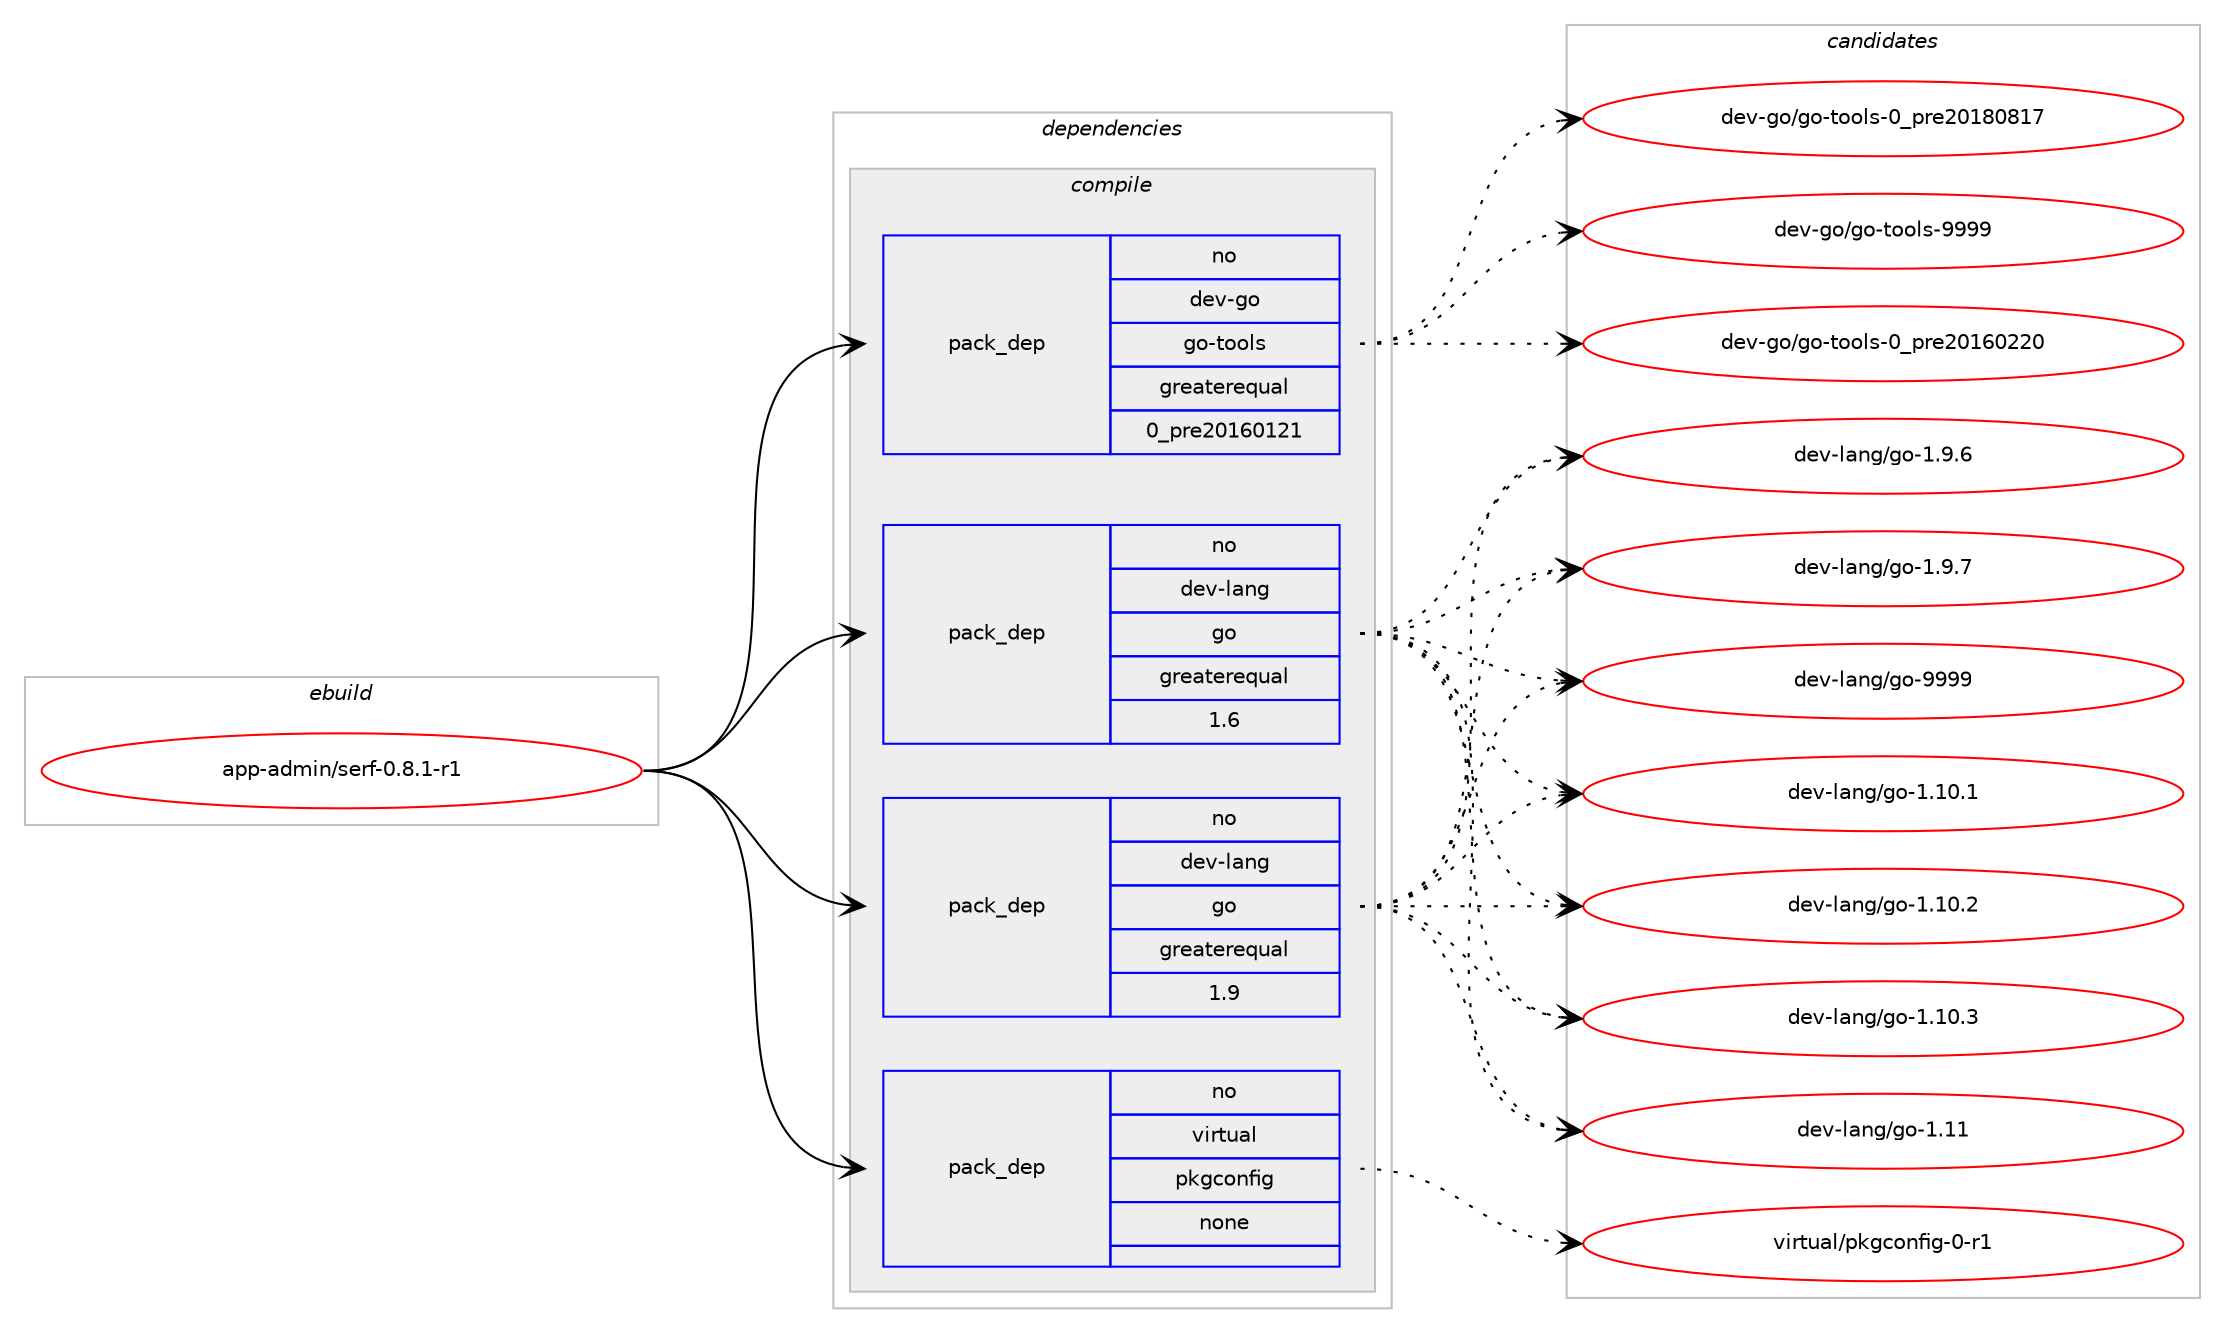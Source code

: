 digraph prolog {

# *************
# Graph options
# *************

newrank=true;
concentrate=true;
compound=true;
graph [rankdir=LR,fontname=Helvetica,fontsize=10,ranksep=1.5];#, ranksep=2.5, nodesep=0.2];
edge  [arrowhead=vee];
node  [fontname=Helvetica,fontsize=10];

# **********
# The ebuild
# **********

subgraph cluster_leftcol {
color=gray;
rank=same;
label=<<i>ebuild</i>>;
id [label="app-admin/serf-0.8.1-r1", color=red, width=4, href="../app-admin/serf-0.8.1-r1.svg"];
}

# ****************
# The dependencies
# ****************

subgraph cluster_midcol {
color=gray;
label=<<i>dependencies</i>>;
subgraph cluster_compile {
fillcolor="#eeeeee";
style=filled;
label=<<i>compile</i>>;
subgraph pack2438 {
dependency3340 [label=<<TABLE BORDER="0" CELLBORDER="1" CELLSPACING="0" CELLPADDING="4" WIDTH="220"><TR><TD ROWSPAN="6" CELLPADDING="30">pack_dep</TD></TR><TR><TD WIDTH="110">no</TD></TR><TR><TD>dev-go</TD></TR><TR><TD>go-tools</TD></TR><TR><TD>greaterequal</TD></TR><TR><TD>0_pre20160121</TD></TR></TABLE>>, shape=none, color=blue];
}
id:e -> dependency3340:w [weight=20,style="solid",arrowhead="vee"];
subgraph pack2439 {
dependency3341 [label=<<TABLE BORDER="0" CELLBORDER="1" CELLSPACING="0" CELLPADDING="4" WIDTH="220"><TR><TD ROWSPAN="6" CELLPADDING="30">pack_dep</TD></TR><TR><TD WIDTH="110">no</TD></TR><TR><TD>dev-lang</TD></TR><TR><TD>go</TD></TR><TR><TD>greaterequal</TD></TR><TR><TD>1.6</TD></TR></TABLE>>, shape=none, color=blue];
}
id:e -> dependency3341:w [weight=20,style="solid",arrowhead="vee"];
subgraph pack2440 {
dependency3342 [label=<<TABLE BORDER="0" CELLBORDER="1" CELLSPACING="0" CELLPADDING="4" WIDTH="220"><TR><TD ROWSPAN="6" CELLPADDING="30">pack_dep</TD></TR><TR><TD WIDTH="110">no</TD></TR><TR><TD>dev-lang</TD></TR><TR><TD>go</TD></TR><TR><TD>greaterequal</TD></TR><TR><TD>1.9</TD></TR></TABLE>>, shape=none, color=blue];
}
id:e -> dependency3342:w [weight=20,style="solid",arrowhead="vee"];
subgraph pack2441 {
dependency3343 [label=<<TABLE BORDER="0" CELLBORDER="1" CELLSPACING="0" CELLPADDING="4" WIDTH="220"><TR><TD ROWSPAN="6" CELLPADDING="30">pack_dep</TD></TR><TR><TD WIDTH="110">no</TD></TR><TR><TD>virtual</TD></TR><TR><TD>pkgconfig</TD></TR><TR><TD>none</TD></TR><TR><TD></TD></TR></TABLE>>, shape=none, color=blue];
}
id:e -> dependency3343:w [weight=20,style="solid",arrowhead="vee"];
}
subgraph cluster_compileandrun {
fillcolor="#eeeeee";
style=filled;
label=<<i>compile and run</i>>;
}
subgraph cluster_run {
fillcolor="#eeeeee";
style=filled;
label=<<i>run</i>>;
}
}

# **************
# The candidates
# **************

subgraph cluster_choices {
rank=same;
color=gray;
label=<<i>candidates</i>>;

subgraph choice2438 {
color=black;
nodesep=1;
choice1001011184510311147103111451161111111081154548951121141015048495448505048 [label="dev-go/go-tools-0_pre20160220", color=red, width=4,href="../dev-go/go-tools-0_pre20160220.svg"];
choice1001011184510311147103111451161111111081154548951121141015048495648564955 [label="dev-go/go-tools-0_pre20180817", color=red, width=4,href="../dev-go/go-tools-0_pre20180817.svg"];
choice1001011184510311147103111451161111111081154557575757 [label="dev-go/go-tools-9999", color=red, width=4,href="../dev-go/go-tools-9999.svg"];
dependency3340:e -> choice1001011184510311147103111451161111111081154548951121141015048495448505048:w [style=dotted,weight="100"];
dependency3340:e -> choice1001011184510311147103111451161111111081154548951121141015048495648564955:w [style=dotted,weight="100"];
dependency3340:e -> choice1001011184510311147103111451161111111081154557575757:w [style=dotted,weight="100"];
}
subgraph choice2439 {
color=black;
nodesep=1;
choice10010111845108971101034710311145494649484649 [label="dev-lang/go-1.10.1", color=red, width=4,href="../dev-lang/go-1.10.1.svg"];
choice10010111845108971101034710311145494649484650 [label="dev-lang/go-1.10.2", color=red, width=4,href="../dev-lang/go-1.10.2.svg"];
choice10010111845108971101034710311145494649484651 [label="dev-lang/go-1.10.3", color=red, width=4,href="../dev-lang/go-1.10.3.svg"];
choice1001011184510897110103471031114549464949 [label="dev-lang/go-1.11", color=red, width=4,href="../dev-lang/go-1.11.svg"];
choice100101118451089711010347103111454946574654 [label="dev-lang/go-1.9.6", color=red, width=4,href="../dev-lang/go-1.9.6.svg"];
choice100101118451089711010347103111454946574655 [label="dev-lang/go-1.9.7", color=red, width=4,href="../dev-lang/go-1.9.7.svg"];
choice1001011184510897110103471031114557575757 [label="dev-lang/go-9999", color=red, width=4,href="../dev-lang/go-9999.svg"];
dependency3341:e -> choice10010111845108971101034710311145494649484649:w [style=dotted,weight="100"];
dependency3341:e -> choice10010111845108971101034710311145494649484650:w [style=dotted,weight="100"];
dependency3341:e -> choice10010111845108971101034710311145494649484651:w [style=dotted,weight="100"];
dependency3341:e -> choice1001011184510897110103471031114549464949:w [style=dotted,weight="100"];
dependency3341:e -> choice100101118451089711010347103111454946574654:w [style=dotted,weight="100"];
dependency3341:e -> choice100101118451089711010347103111454946574655:w [style=dotted,weight="100"];
dependency3341:e -> choice1001011184510897110103471031114557575757:w [style=dotted,weight="100"];
}
subgraph choice2440 {
color=black;
nodesep=1;
choice10010111845108971101034710311145494649484649 [label="dev-lang/go-1.10.1", color=red, width=4,href="../dev-lang/go-1.10.1.svg"];
choice10010111845108971101034710311145494649484650 [label="dev-lang/go-1.10.2", color=red, width=4,href="../dev-lang/go-1.10.2.svg"];
choice10010111845108971101034710311145494649484651 [label="dev-lang/go-1.10.3", color=red, width=4,href="../dev-lang/go-1.10.3.svg"];
choice1001011184510897110103471031114549464949 [label="dev-lang/go-1.11", color=red, width=4,href="../dev-lang/go-1.11.svg"];
choice100101118451089711010347103111454946574654 [label="dev-lang/go-1.9.6", color=red, width=4,href="../dev-lang/go-1.9.6.svg"];
choice100101118451089711010347103111454946574655 [label="dev-lang/go-1.9.7", color=red, width=4,href="../dev-lang/go-1.9.7.svg"];
choice1001011184510897110103471031114557575757 [label="dev-lang/go-9999", color=red, width=4,href="../dev-lang/go-9999.svg"];
dependency3342:e -> choice10010111845108971101034710311145494649484649:w [style=dotted,weight="100"];
dependency3342:e -> choice10010111845108971101034710311145494649484650:w [style=dotted,weight="100"];
dependency3342:e -> choice10010111845108971101034710311145494649484651:w [style=dotted,weight="100"];
dependency3342:e -> choice1001011184510897110103471031114549464949:w [style=dotted,weight="100"];
dependency3342:e -> choice100101118451089711010347103111454946574654:w [style=dotted,weight="100"];
dependency3342:e -> choice100101118451089711010347103111454946574655:w [style=dotted,weight="100"];
dependency3342:e -> choice1001011184510897110103471031114557575757:w [style=dotted,weight="100"];
}
subgraph choice2441 {
color=black;
nodesep=1;
choice11810511411611797108471121071039911111010210510345484511449 [label="virtual/pkgconfig-0-r1", color=red, width=4,href="../virtual/pkgconfig-0-r1.svg"];
dependency3343:e -> choice11810511411611797108471121071039911111010210510345484511449:w [style=dotted,weight="100"];
}
}

}
